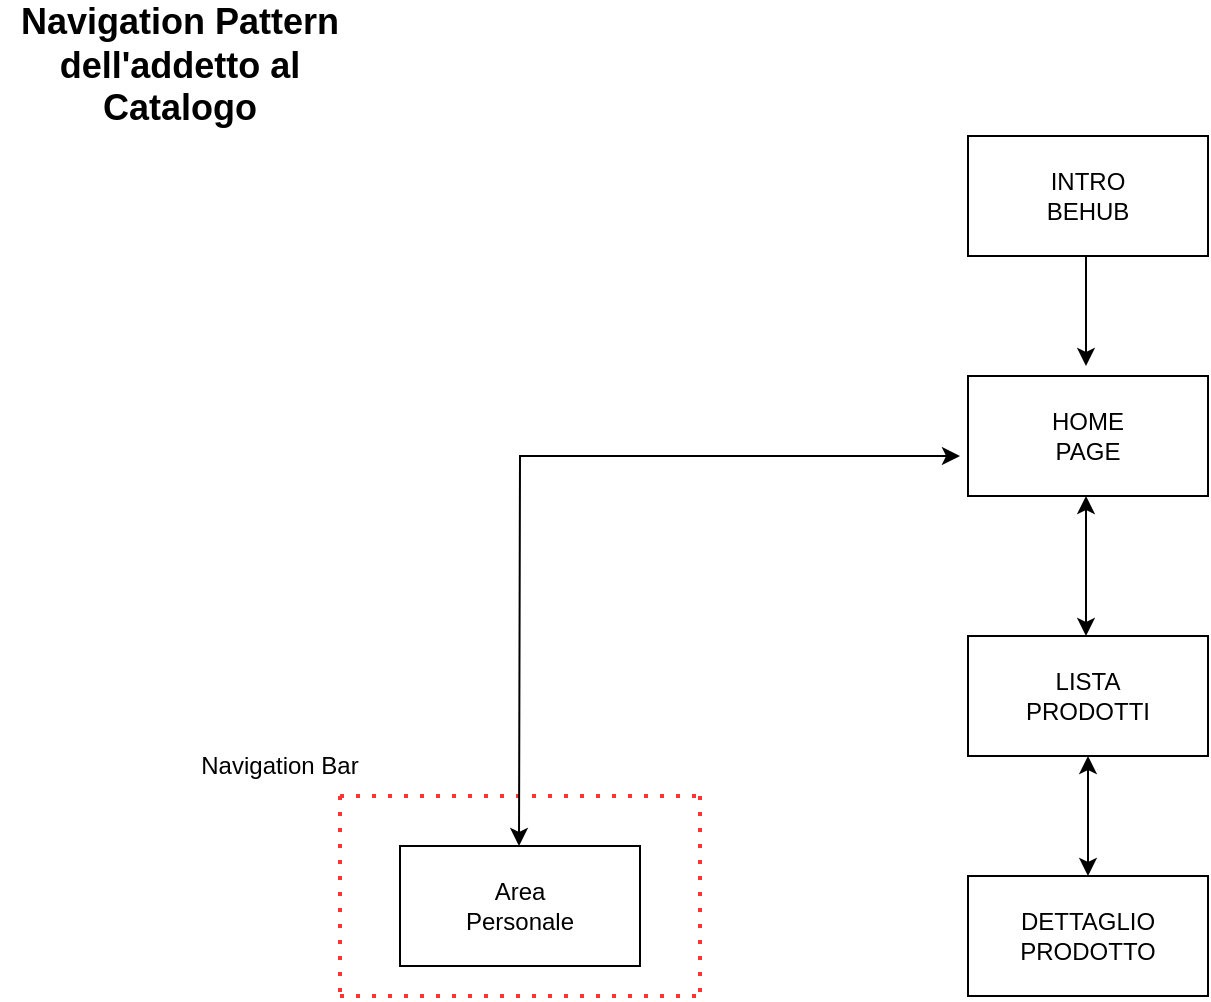 <mxfile version="15.8.7" type="device"><diagram id="kNNwU6a2ll41JV3O6_Jl" name="Pagina-1"><mxGraphModel dx="1929" dy="857" grid="1" gridSize="10" guides="1" tooltips="1" connect="1" arrows="1" fold="1" page="1" pageScale="1" pageWidth="827" pageHeight="1169" math="0" shadow="0"><root><mxCell id="0"/><mxCell id="1" parent="0"/><mxCell id="GgqHUBYvKDQZUNav7jgK-1" value="Navigation Pattern dell'addetto al Catalogo" style="text;html=1;strokeColor=none;fillColor=none;align=center;verticalAlign=middle;whiteSpace=wrap;rounded=0;fontSize=18;fontStyle=1" parent="1" vertex="1"><mxGeometry x="-130" y="30" width="180" height="30" as="geometry"/></mxCell><mxCell id="GgqHUBYvKDQZUNav7jgK-2" value="" style="rounded=0;whiteSpace=wrap;html=1;" parent="1" vertex="1"><mxGeometry x="354" y="80" width="120" height="60" as="geometry"/></mxCell><mxCell id="GgqHUBYvKDQZUNav7jgK-3" value="INTRO BEHUB" style="text;html=1;strokeColor=none;fillColor=none;align=center;verticalAlign=middle;whiteSpace=wrap;rounded=0;" parent="1" vertex="1"><mxGeometry x="384" y="95" width="60" height="30" as="geometry"/></mxCell><mxCell id="GgqHUBYvKDQZUNav7jgK-4" value="" style="endArrow=classic;html=1;rounded=0;" parent="1" edge="1"><mxGeometry width="50" height="50" relative="1" as="geometry"><mxPoint x="413" y="140" as="sourcePoint"/><mxPoint x="413" y="195" as="targetPoint"/></mxGeometry></mxCell><mxCell id="GgqHUBYvKDQZUNav7jgK-5" value="" style="rounded=0;whiteSpace=wrap;html=1;" parent="1" vertex="1"><mxGeometry x="354" y="200" width="120" height="60" as="geometry"/></mxCell><mxCell id="GgqHUBYvKDQZUNav7jgK-6" value="HOME PAGE" style="text;html=1;strokeColor=none;fillColor=none;align=center;verticalAlign=middle;whiteSpace=wrap;rounded=0;" parent="1" vertex="1"><mxGeometry x="384" y="215" width="60" height="30" as="geometry"/></mxCell><mxCell id="GgqHUBYvKDQZUNav7jgK-28" value="" style="rounded=0;whiteSpace=wrap;html=1;" parent="1" vertex="1"><mxGeometry x="70" y="435" width="120" height="60" as="geometry"/></mxCell><mxCell id="GgqHUBYvKDQZUNav7jgK-29" value="Area Personale" style="text;html=1;strokeColor=none;fillColor=none;align=center;verticalAlign=middle;whiteSpace=wrap;rounded=0;" parent="1" vertex="1"><mxGeometry x="100" y="450" width="60" height="30" as="geometry"/></mxCell><mxCell id="GgqHUBYvKDQZUNav7jgK-37" value="" style="endArrow=none;dashed=1;html=1;dashPattern=1 3;strokeWidth=2;rounded=0;strokeColor=#FF3333;" parent="1" edge="1"><mxGeometry width="50" height="50" relative="1" as="geometry"><mxPoint x="40" y="410" as="sourcePoint"/><mxPoint x="220" y="410" as="targetPoint"/></mxGeometry></mxCell><mxCell id="GgqHUBYvKDQZUNav7jgK-38" value="" style="endArrow=none;dashed=1;html=1;dashPattern=1 3;strokeWidth=2;rounded=0;strokeColor=#FF3333;" parent="1" edge="1"><mxGeometry width="50" height="50" relative="1" as="geometry"><mxPoint x="40" y="510" as="sourcePoint"/><mxPoint x="220" y="510" as="targetPoint"/></mxGeometry></mxCell><mxCell id="GgqHUBYvKDQZUNav7jgK-39" value="" style="endArrow=none;dashed=1;html=1;dashPattern=1 3;strokeWidth=2;rounded=0;strokeColor=#FF3333;" parent="1" edge="1"><mxGeometry width="50" height="50" relative="1" as="geometry"><mxPoint x="220" y="410" as="sourcePoint"/><mxPoint x="220" y="510" as="targetPoint"/></mxGeometry></mxCell><mxCell id="GgqHUBYvKDQZUNav7jgK-40" value="" style="endArrow=none;dashed=1;html=1;dashPattern=1 3;strokeWidth=2;rounded=0;strokeColor=#FF3333;" parent="1" edge="1"><mxGeometry width="50" height="50" relative="1" as="geometry"><mxPoint x="40" y="410" as="sourcePoint"/><mxPoint x="40" y="510" as="targetPoint"/></mxGeometry></mxCell><mxCell id="GgqHUBYvKDQZUNav7jgK-41" value="Navigation Bar" style="text;html=1;strokeColor=none;fillColor=none;align=center;verticalAlign=middle;whiteSpace=wrap;rounded=0;" parent="1" vertex="1"><mxGeometry x="-40" y="380" width="100" height="30" as="geometry"/></mxCell><mxCell id="StscxiaXWYb-zzf_DPrR-19" value="" style="rounded=0;whiteSpace=wrap;html=1;" parent="1" vertex="1"><mxGeometry x="354" y="330" width="120" height="60" as="geometry"/></mxCell><mxCell id="StscxiaXWYb-zzf_DPrR-20" value="LISTA PRODOTTI" style="text;html=1;strokeColor=none;fillColor=none;align=center;verticalAlign=middle;whiteSpace=wrap;rounded=0;" parent="1" vertex="1"><mxGeometry x="384" y="345" width="60" height="30" as="geometry"/></mxCell><mxCell id="StscxiaXWYb-zzf_DPrR-23" value="" style="rounded=0;whiteSpace=wrap;html=1;" parent="1" vertex="1"><mxGeometry x="354" y="450" width="120" height="60" as="geometry"/></mxCell><mxCell id="StscxiaXWYb-zzf_DPrR-24" value="DETTAGLIO PRODOTTO" style="text;html=1;strokeColor=none;fillColor=none;align=center;verticalAlign=middle;whiteSpace=wrap;rounded=0;" parent="1" vertex="1"><mxGeometry x="384" y="465" width="60" height="30" as="geometry"/></mxCell><mxCell id="nau8kZNbNxS69OEvK3TZ-5" value="" style="endArrow=classic;startArrow=classic;html=1;rounded=0;entryX=0.5;entryY=1;entryDx=0;entryDy=0;exitX=0.5;exitY=0;exitDx=0;exitDy=0;" edge="1" parent="1" source="StscxiaXWYb-zzf_DPrR-23" target="StscxiaXWYb-zzf_DPrR-19"><mxGeometry width="50" height="50" relative="1" as="geometry"><mxPoint x="384" y="450" as="sourcePoint"/><mxPoint x="434" y="400" as="targetPoint"/></mxGeometry></mxCell><mxCell id="nau8kZNbNxS69OEvK3TZ-6" value="" style="endArrow=classic;startArrow=classic;html=1;rounded=0;entryX=0.5;entryY=1;entryDx=0;entryDy=0;" edge="1" parent="1"><mxGeometry width="50" height="50" relative="1" as="geometry"><mxPoint x="413" y="330" as="sourcePoint"/><mxPoint x="413" y="260" as="targetPoint"/></mxGeometry></mxCell><mxCell id="nau8kZNbNxS69OEvK3TZ-7" value="" style="endArrow=classic;startArrow=classic;html=1;rounded=0;exitX=0.5;exitY=0;exitDx=0;exitDy=0;" edge="1" parent="1"><mxGeometry width="50" height="50" relative="1" as="geometry"><mxPoint x="129.5" y="435" as="sourcePoint"/><mxPoint x="350" y="240" as="targetPoint"/><Array as="points"><mxPoint x="130" y="240"/></Array></mxGeometry></mxCell></root></mxGraphModel></diagram></mxfile>